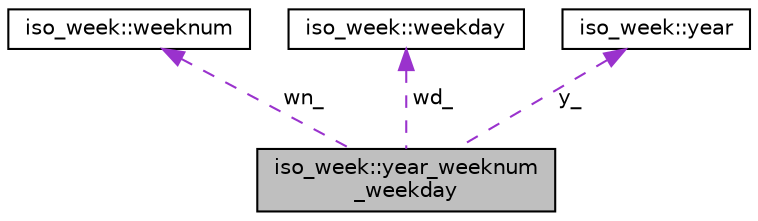 digraph "iso_week::year_weeknum_weekday"
{
 // LATEX_PDF_SIZE
  edge [fontname="Helvetica",fontsize="10",labelfontname="Helvetica",labelfontsize="10"];
  node [fontname="Helvetica",fontsize="10",shape=record];
  Node1 [label="iso_week::year_weeknum\l_weekday",height=0.2,width=0.4,color="black", fillcolor="grey75", style="filled", fontcolor="black",tooltip=" "];
  Node2 -> Node1 [dir="back",color="darkorchid3",fontsize="10",style="dashed",label=" wn_" ,fontname="Helvetica"];
  Node2 [label="iso_week::weeknum",height=0.2,width=0.4,color="black", fillcolor="white", style="filled",URL="$classiso__week_1_1weeknum.html",tooltip=" "];
  Node3 -> Node1 [dir="back",color="darkorchid3",fontsize="10",style="dashed",label=" wd_" ,fontname="Helvetica"];
  Node3 [label="iso_week::weekday",height=0.2,width=0.4,color="black", fillcolor="white", style="filled",URL="$classiso__week_1_1weekday.html",tooltip=" "];
  Node4 -> Node1 [dir="back",color="darkorchid3",fontsize="10",style="dashed",label=" y_" ,fontname="Helvetica"];
  Node4 [label="iso_week::year",height=0.2,width=0.4,color="black", fillcolor="white", style="filled",URL="$classiso__week_1_1year.html",tooltip=" "];
}
